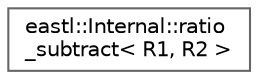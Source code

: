 digraph "类继承关系图"
{
 // LATEX_PDF_SIZE
  bgcolor="transparent";
  edge [fontname=Helvetica,fontsize=10,labelfontname=Helvetica,labelfontsize=10];
  node [fontname=Helvetica,fontsize=10,shape=box,height=0.2,width=0.4];
  rankdir="LR";
  Node0 [id="Node000000",label="eastl::Internal::ratio\l_subtract\< R1, R2 \>",height=0.2,width=0.4,color="grey40", fillcolor="white", style="filled",URL="$structeastl_1_1_internal_1_1ratio__subtract.html",tooltip=" "];
}
